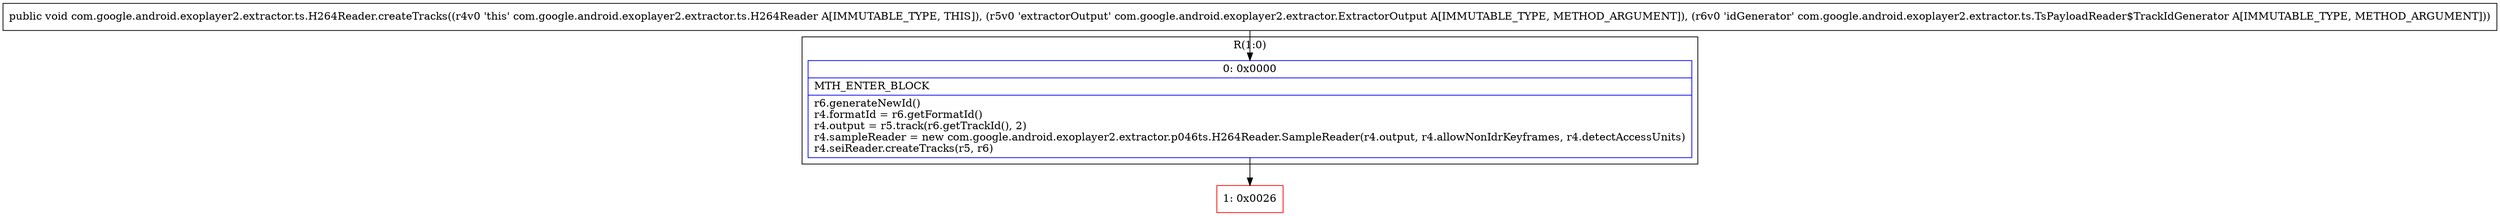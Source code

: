 digraph "CFG forcom.google.android.exoplayer2.extractor.ts.H264Reader.createTracks(Lcom\/google\/android\/exoplayer2\/extractor\/ExtractorOutput;Lcom\/google\/android\/exoplayer2\/extractor\/ts\/TsPayloadReader$TrackIdGenerator;)V" {
subgraph cluster_Region_218225522 {
label = "R(1:0)";
node [shape=record,color=blue];
Node_0 [shape=record,label="{0\:\ 0x0000|MTH_ENTER_BLOCK\l|r6.generateNewId()\lr4.formatId = r6.getFormatId()\lr4.output = r5.track(r6.getTrackId(), 2)\lr4.sampleReader = new com.google.android.exoplayer2.extractor.p046ts.H264Reader.SampleReader(r4.output, r4.allowNonIdrKeyframes, r4.detectAccessUnits)\lr4.seiReader.createTracks(r5, r6)\l}"];
}
Node_1 [shape=record,color=red,label="{1\:\ 0x0026}"];
MethodNode[shape=record,label="{public void com.google.android.exoplayer2.extractor.ts.H264Reader.createTracks((r4v0 'this' com.google.android.exoplayer2.extractor.ts.H264Reader A[IMMUTABLE_TYPE, THIS]), (r5v0 'extractorOutput' com.google.android.exoplayer2.extractor.ExtractorOutput A[IMMUTABLE_TYPE, METHOD_ARGUMENT]), (r6v0 'idGenerator' com.google.android.exoplayer2.extractor.ts.TsPayloadReader$TrackIdGenerator A[IMMUTABLE_TYPE, METHOD_ARGUMENT])) }"];
MethodNode -> Node_0;
Node_0 -> Node_1;
}

